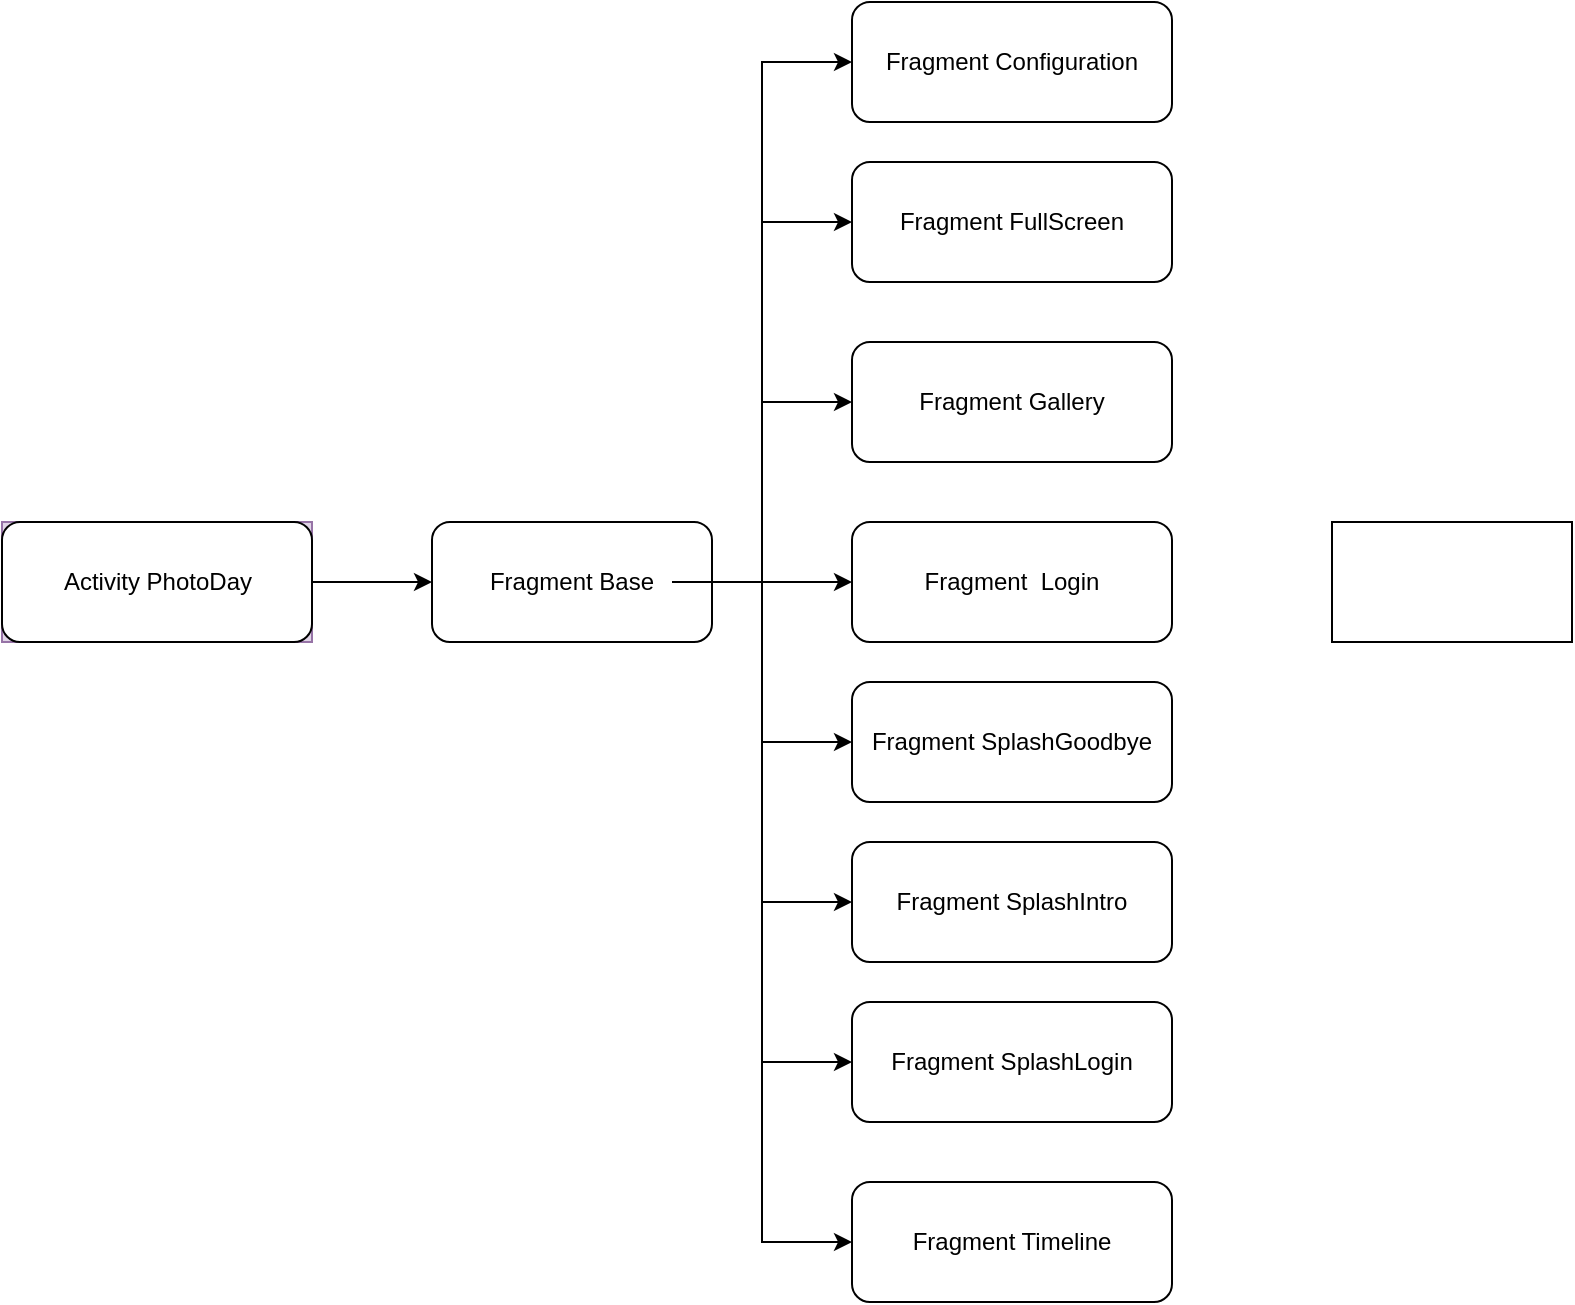 <mxfile version="14.6.9" type="device"><diagram id="OEie7rS-B5aZ2_9TDuvI" name="Page-1"><mxGraphModel dx="786" dy="453" grid="1" gridSize="10" guides="1" tooltips="1" connect="1" arrows="1" fold="1" page="1" pageScale="1" pageWidth="850" pageHeight="1100" math="0" shadow="0"><root><mxCell id="0"/><mxCell id="1" parent="0"/><mxCell id="ydc0Uh4_k_KQO-WlTrBI-7" style="edgeStyle=orthogonalEdgeStyle;rounded=0;orthogonalLoop=1;jettySize=auto;html=1;exitX=1;exitY=0.5;exitDx=0;exitDy=0;entryX=0;entryY=0.5;entryDx=0;entryDy=0;" edge="1" parent="1" source="ydc0Uh4_k_KQO-WlTrBI-1" target="ydc0Uh4_k_KQO-WlTrBI-3"><mxGeometry relative="1" as="geometry"/></mxCell><mxCell id="ydc0Uh4_k_KQO-WlTrBI-23" value="" style="group;fillColor=#e1d5e7;strokeColor=#9673a6;" vertex="1" connectable="0" parent="1"><mxGeometry x="95" y="320" width="155" height="60" as="geometry"/></mxCell><mxCell id="ydc0Uh4_k_KQO-WlTrBI-1" value="" style="rounded=1;whiteSpace=wrap;html=1;" vertex="1" parent="ydc0Uh4_k_KQO-WlTrBI-23"><mxGeometry width="155" height="60" as="geometry"/></mxCell><mxCell id="ydc0Uh4_k_KQO-WlTrBI-2" value="Activity PhotoDay" style="text;html=1;strokeColor=none;fillColor=none;align=center;verticalAlign=middle;whiteSpace=wrap;rounded=0;" vertex="1" parent="ydc0Uh4_k_KQO-WlTrBI-23"><mxGeometry x="2.5" y="20" width="150" height="20" as="geometry"/></mxCell><mxCell id="ydc0Uh4_k_KQO-WlTrBI-24" value="" style="group" vertex="1" connectable="0" parent="1"><mxGeometry x="310" y="320" width="140" height="60" as="geometry"/></mxCell><mxCell id="ydc0Uh4_k_KQO-WlTrBI-3" value="" style="rounded=1;whiteSpace=wrap;html=1;" vertex="1" parent="ydc0Uh4_k_KQO-WlTrBI-24"><mxGeometry width="140" height="60" as="geometry"/></mxCell><mxCell id="ydc0Uh4_k_KQO-WlTrBI-4" value="Fragment Base" style="text;html=1;strokeColor=none;fillColor=none;align=center;verticalAlign=middle;whiteSpace=wrap;rounded=0;" vertex="1" parent="ydc0Uh4_k_KQO-WlTrBI-24"><mxGeometry x="20" y="20" width="100" height="20" as="geometry"/></mxCell><mxCell id="ydc0Uh4_k_KQO-WlTrBI-25" value="" style="group" vertex="1" connectable="0" parent="1"><mxGeometry x="520" y="60" width="160" height="60" as="geometry"/></mxCell><mxCell id="ydc0Uh4_k_KQO-WlTrBI-5" value="" style="rounded=1;whiteSpace=wrap;html=1;" vertex="1" parent="ydc0Uh4_k_KQO-WlTrBI-25"><mxGeometry width="160" height="60" as="geometry"/></mxCell><mxCell id="ydc0Uh4_k_KQO-WlTrBI-8" value="Fragment Configuration" style="text;html=1;strokeColor=none;fillColor=none;align=center;verticalAlign=middle;whiteSpace=wrap;rounded=0;" vertex="1" parent="ydc0Uh4_k_KQO-WlTrBI-25"><mxGeometry x="10" y="20" width="140" height="20" as="geometry"/></mxCell><mxCell id="ydc0Uh4_k_KQO-WlTrBI-26" value="" style="group" vertex="1" connectable="0" parent="1"><mxGeometry x="520" y="140" width="160" height="60" as="geometry"/></mxCell><mxCell id="ydc0Uh4_k_KQO-WlTrBI-9" value="" style="rounded=1;whiteSpace=wrap;html=1;" vertex="1" parent="ydc0Uh4_k_KQO-WlTrBI-26"><mxGeometry width="160" height="60" as="geometry"/></mxCell><mxCell id="ydc0Uh4_k_KQO-WlTrBI-10" value="Fragment FullScreen" style="text;html=1;strokeColor=none;fillColor=none;align=center;verticalAlign=middle;whiteSpace=wrap;rounded=0;" vertex="1" parent="ydc0Uh4_k_KQO-WlTrBI-26"><mxGeometry x="10" y="20" width="140" height="20" as="geometry"/></mxCell><mxCell id="ydc0Uh4_k_KQO-WlTrBI-27" value="" style="group" vertex="1" connectable="0" parent="1"><mxGeometry x="520" y="230" width="160" height="60" as="geometry"/></mxCell><mxCell id="ydc0Uh4_k_KQO-WlTrBI-11" value="" style="rounded=1;whiteSpace=wrap;html=1;" vertex="1" parent="ydc0Uh4_k_KQO-WlTrBI-27"><mxGeometry width="160" height="60" as="geometry"/></mxCell><mxCell id="ydc0Uh4_k_KQO-WlTrBI-12" value="Fragment Gallery" style="text;html=1;strokeColor=none;fillColor=none;align=center;verticalAlign=middle;whiteSpace=wrap;rounded=0;" vertex="1" parent="ydc0Uh4_k_KQO-WlTrBI-27"><mxGeometry x="10" y="20" width="140" height="20" as="geometry"/></mxCell><mxCell id="ydc0Uh4_k_KQO-WlTrBI-28" value="" style="group" vertex="1" connectable="0" parent="1"><mxGeometry x="520" y="320" width="160" height="60" as="geometry"/></mxCell><mxCell id="ydc0Uh4_k_KQO-WlTrBI-13" value="" style="rounded=1;whiteSpace=wrap;html=1;" vertex="1" parent="ydc0Uh4_k_KQO-WlTrBI-28"><mxGeometry width="160" height="60" as="geometry"/></mxCell><mxCell id="ydc0Uh4_k_KQO-WlTrBI-14" value="Fragment &amp;nbsp;Login" style="text;html=1;strokeColor=none;fillColor=none;align=center;verticalAlign=middle;whiteSpace=wrap;rounded=0;" vertex="1" parent="ydc0Uh4_k_KQO-WlTrBI-28"><mxGeometry x="10" y="20" width="140" height="20" as="geometry"/></mxCell><mxCell id="ydc0Uh4_k_KQO-WlTrBI-29" value="" style="group" vertex="1" connectable="0" parent="1"><mxGeometry x="520" y="400" width="160" height="60" as="geometry"/></mxCell><mxCell id="ydc0Uh4_k_KQO-WlTrBI-15" value="" style="rounded=1;whiteSpace=wrap;html=1;" vertex="1" parent="ydc0Uh4_k_KQO-WlTrBI-29"><mxGeometry width="160" height="60" as="geometry"/></mxCell><mxCell id="ydc0Uh4_k_KQO-WlTrBI-16" value="Fragment SplashGoodbye" style="text;html=1;strokeColor=none;fillColor=none;align=center;verticalAlign=middle;whiteSpace=wrap;rounded=0;" vertex="1" parent="ydc0Uh4_k_KQO-WlTrBI-29"><mxGeometry y="20" width="160" height="20" as="geometry"/></mxCell><mxCell id="ydc0Uh4_k_KQO-WlTrBI-30" value="" style="group" vertex="1" connectable="0" parent="1"><mxGeometry x="520" y="480" width="160" height="60" as="geometry"/></mxCell><mxCell id="ydc0Uh4_k_KQO-WlTrBI-17" value="" style="rounded=1;whiteSpace=wrap;html=1;" vertex="1" parent="ydc0Uh4_k_KQO-WlTrBI-30"><mxGeometry width="160" height="60" as="geometry"/></mxCell><mxCell id="ydc0Uh4_k_KQO-WlTrBI-18" value="Fragment SplashIntro" style="text;html=1;strokeColor=none;fillColor=none;align=center;verticalAlign=middle;whiteSpace=wrap;rounded=0;" vertex="1" parent="ydc0Uh4_k_KQO-WlTrBI-30"><mxGeometry x="10" y="20" width="140" height="20" as="geometry"/></mxCell><mxCell id="ydc0Uh4_k_KQO-WlTrBI-31" value="" style="group" vertex="1" connectable="0" parent="1"><mxGeometry x="520" y="560" width="160" height="60" as="geometry"/></mxCell><mxCell id="ydc0Uh4_k_KQO-WlTrBI-19" value="" style="rounded=1;whiteSpace=wrap;html=1;" vertex="1" parent="ydc0Uh4_k_KQO-WlTrBI-31"><mxGeometry width="160" height="60" as="geometry"/></mxCell><mxCell id="ydc0Uh4_k_KQO-WlTrBI-20" value="Fragment SplashLogin" style="text;html=1;strokeColor=none;fillColor=none;align=center;verticalAlign=middle;whiteSpace=wrap;rounded=0;" vertex="1" parent="ydc0Uh4_k_KQO-WlTrBI-31"><mxGeometry x="10" y="20" width="140" height="20" as="geometry"/></mxCell><mxCell id="ydc0Uh4_k_KQO-WlTrBI-32" value="" style="group" vertex="1" connectable="0" parent="1"><mxGeometry x="520" y="650" width="160" height="60" as="geometry"/></mxCell><mxCell id="ydc0Uh4_k_KQO-WlTrBI-21" value="" style="rounded=1;whiteSpace=wrap;html=1;" vertex="1" parent="ydc0Uh4_k_KQO-WlTrBI-32"><mxGeometry width="160" height="60" as="geometry"/></mxCell><mxCell id="ydc0Uh4_k_KQO-WlTrBI-22" value="Fragment Timeline" style="text;html=1;strokeColor=none;fillColor=none;align=center;verticalAlign=middle;whiteSpace=wrap;rounded=0;" vertex="1" parent="ydc0Uh4_k_KQO-WlTrBI-32"><mxGeometry x="10" y="20" width="140" height="20" as="geometry"/></mxCell><mxCell id="ydc0Uh4_k_KQO-WlTrBI-34" style="edgeStyle=orthogonalEdgeStyle;rounded=0;orthogonalLoop=1;jettySize=auto;html=1;entryX=0;entryY=0.5;entryDx=0;entryDy=0;" edge="1" parent="1" source="ydc0Uh4_k_KQO-WlTrBI-4" target="ydc0Uh4_k_KQO-WlTrBI-9"><mxGeometry relative="1" as="geometry"><Array as="points"><mxPoint x="475" y="350"/><mxPoint x="475" y="170"/></Array></mxGeometry></mxCell><mxCell id="ydc0Uh4_k_KQO-WlTrBI-38" style="edgeStyle=orthogonalEdgeStyle;rounded=0;orthogonalLoop=1;jettySize=auto;html=1;exitX=1;exitY=0.5;exitDx=0;exitDy=0;entryX=0;entryY=0.5;entryDx=0;entryDy=0;" edge="1" parent="1" source="ydc0Uh4_k_KQO-WlTrBI-4" target="ydc0Uh4_k_KQO-WlTrBI-5"><mxGeometry relative="1" as="geometry"/></mxCell><mxCell id="ydc0Uh4_k_KQO-WlTrBI-39" style="edgeStyle=orthogonalEdgeStyle;rounded=0;orthogonalLoop=1;jettySize=auto;html=1;exitX=1;exitY=0.5;exitDx=0;exitDy=0;entryX=0;entryY=0.5;entryDx=0;entryDy=0;" edge="1" parent="1" source="ydc0Uh4_k_KQO-WlTrBI-4" target="ydc0Uh4_k_KQO-WlTrBI-11"><mxGeometry relative="1" as="geometry"/></mxCell><mxCell id="ydc0Uh4_k_KQO-WlTrBI-40" style="edgeStyle=orthogonalEdgeStyle;rounded=0;orthogonalLoop=1;jettySize=auto;html=1;exitX=1;exitY=0.5;exitDx=0;exitDy=0;entryX=0;entryY=0.5;entryDx=0;entryDy=0;" edge="1" parent="1" source="ydc0Uh4_k_KQO-WlTrBI-4" target="ydc0Uh4_k_KQO-WlTrBI-13"><mxGeometry relative="1" as="geometry"/></mxCell><mxCell id="ydc0Uh4_k_KQO-WlTrBI-41" style="edgeStyle=orthogonalEdgeStyle;rounded=0;orthogonalLoop=1;jettySize=auto;html=1;exitX=1;exitY=0.5;exitDx=0;exitDy=0;entryX=0;entryY=0.5;entryDx=0;entryDy=0;" edge="1" parent="1" source="ydc0Uh4_k_KQO-WlTrBI-4" target="ydc0Uh4_k_KQO-WlTrBI-16"><mxGeometry relative="1" as="geometry"/></mxCell><mxCell id="ydc0Uh4_k_KQO-WlTrBI-42" style="edgeStyle=orthogonalEdgeStyle;rounded=0;orthogonalLoop=1;jettySize=auto;html=1;exitX=1;exitY=0.5;exitDx=0;exitDy=0;entryX=0;entryY=0.5;entryDx=0;entryDy=0;" edge="1" parent="1" source="ydc0Uh4_k_KQO-WlTrBI-4" target="ydc0Uh4_k_KQO-WlTrBI-17"><mxGeometry relative="1" as="geometry"/></mxCell><mxCell id="ydc0Uh4_k_KQO-WlTrBI-43" style="edgeStyle=orthogonalEdgeStyle;rounded=0;orthogonalLoop=1;jettySize=auto;html=1;exitX=1;exitY=0.5;exitDx=0;exitDy=0;entryX=0;entryY=0.5;entryDx=0;entryDy=0;" edge="1" parent="1" source="ydc0Uh4_k_KQO-WlTrBI-4" target="ydc0Uh4_k_KQO-WlTrBI-19"><mxGeometry relative="1" as="geometry"/></mxCell><mxCell id="ydc0Uh4_k_KQO-WlTrBI-44" style="edgeStyle=orthogonalEdgeStyle;rounded=0;orthogonalLoop=1;jettySize=auto;html=1;exitX=1;exitY=0.5;exitDx=0;exitDy=0;entryX=0;entryY=0.5;entryDx=0;entryDy=0;" edge="1" parent="1" source="ydc0Uh4_k_KQO-WlTrBI-4" target="ydc0Uh4_k_KQO-WlTrBI-21"><mxGeometry relative="1" as="geometry"/></mxCell><mxCell id="ydc0Uh4_k_KQO-WlTrBI-45" value="" style="rounded=0;whiteSpace=wrap;html=1;" vertex="1" parent="1"><mxGeometry x="760" y="320" width="120" height="60" as="geometry"/></mxCell></root></mxGraphModel></diagram></mxfile>